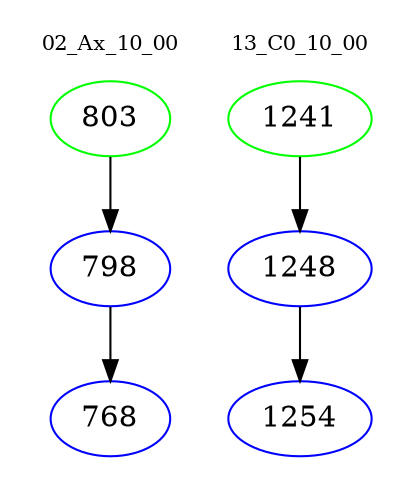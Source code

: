 digraph{
subgraph cluster_0 {
color = white
label = "02_Ax_10_00";
fontsize=10;
T0_803 [label="803", color="green"]
T0_803 -> T0_798 [color="black"]
T0_798 [label="798", color="blue"]
T0_798 -> T0_768 [color="black"]
T0_768 [label="768", color="blue"]
}
subgraph cluster_1 {
color = white
label = "13_C0_10_00";
fontsize=10;
T1_1241 [label="1241", color="green"]
T1_1241 -> T1_1248 [color="black"]
T1_1248 [label="1248", color="blue"]
T1_1248 -> T1_1254 [color="black"]
T1_1254 [label="1254", color="blue"]
}
}
